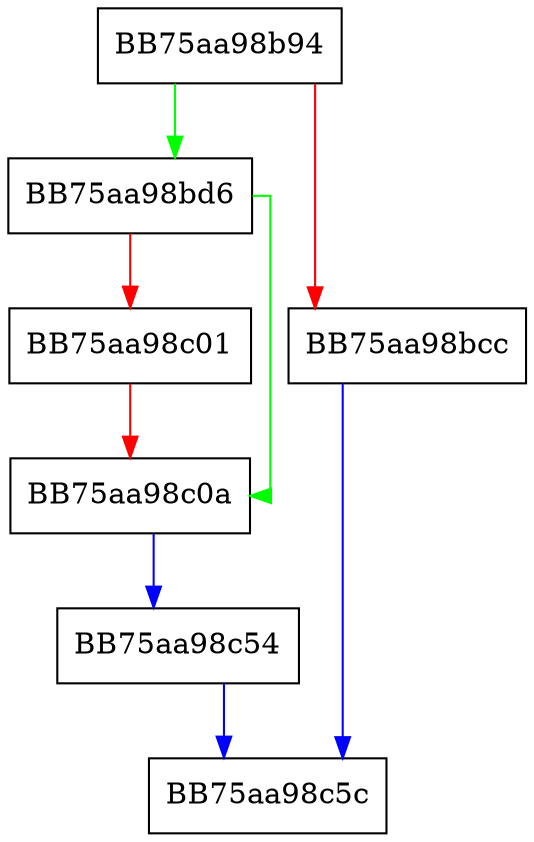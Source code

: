 digraph Set {
  node [shape="box"];
  graph [splines=ortho];
  BB75aa98b94 -> BB75aa98bd6 [color="green"];
  BB75aa98b94 -> BB75aa98bcc [color="red"];
  BB75aa98bcc -> BB75aa98c5c [color="blue"];
  BB75aa98bd6 -> BB75aa98c0a [color="green"];
  BB75aa98bd6 -> BB75aa98c01 [color="red"];
  BB75aa98c01 -> BB75aa98c0a [color="red"];
  BB75aa98c0a -> BB75aa98c54 [color="blue"];
  BB75aa98c54 -> BB75aa98c5c [color="blue"];
}